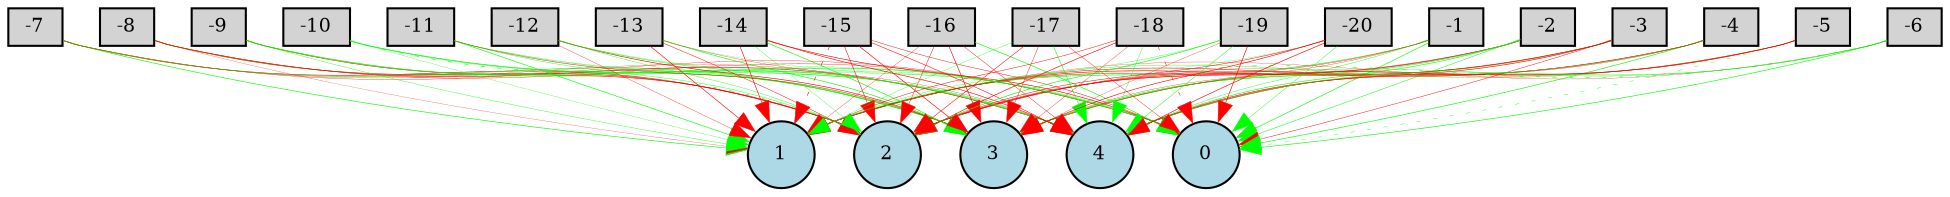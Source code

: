 digraph {
	node [fontsize=9 height=0.2 shape=circle width=0.2]
	-1 [fillcolor=lightgray shape=box style=filled]
	-2 [fillcolor=lightgray shape=box style=filled]
	-3 [fillcolor=lightgray shape=box style=filled]
	-4 [fillcolor=lightgray shape=box style=filled]
	-5 [fillcolor=lightgray shape=box style=filled]
	-6 [fillcolor=lightgray shape=box style=filled]
	-7 [fillcolor=lightgray shape=box style=filled]
	-8 [fillcolor=lightgray shape=box style=filled]
	-9 [fillcolor=lightgray shape=box style=filled]
	-10 [fillcolor=lightgray shape=box style=filled]
	-11 [fillcolor=lightgray shape=box style=filled]
	-12 [fillcolor=lightgray shape=box style=filled]
	-13 [fillcolor=lightgray shape=box style=filled]
	-14 [fillcolor=lightgray shape=box style=filled]
	-15 [fillcolor=lightgray shape=box style=filled]
	-16 [fillcolor=lightgray shape=box style=filled]
	-17 [fillcolor=lightgray shape=box style=filled]
	-18 [fillcolor=lightgray shape=box style=filled]
	-19 [fillcolor=lightgray shape=box style=filled]
	-20 [fillcolor=lightgray shape=box style=filled]
	0 [fillcolor=lightblue style=filled]
	1 [fillcolor=lightblue style=filled]
	2 [fillcolor=lightblue style=filled]
	3 [fillcolor=lightblue style=filled]
	4 [fillcolor=lightblue style=filled]
	-1 -> 0 [color=green penwidth=0.2927361393927072 style=solid]
	-1 -> 1 [color=green penwidth=0.30000000000000004 style=solid]
	-1 -> 2 [color=red penwidth=0.1820010016971001 style=solid]
	-1 -> 3 [color=red penwidth=0.14829127517707064 style=solid]
	-1 -> 4 [color=green penwidth=0.18628466603129565 style=solid]
	-2 -> 0 [color=green penwidth=0.2392532235476421 style=solid]
	-2 -> 1 [color=red penwidth=0.22111201032045397 style=solid]
	-2 -> 2 [color=red penwidth=0.30000000000000004 style=solid]
	-2 -> 3 [color=green penwidth=0.27793277735960564 style=solid]
	-2 -> 4 [color=green penwidth=0.27833937087712324 style=solid]
	-3 -> 0 [color=red penwidth=0.21535700672927643 style=solid]
	-3 -> 1 [color=red penwidth=0.30000000000000004 style=solid]
	-3 -> 2 [color=red penwidth=0.29145770412085104 style=solid]
	-3 -> 3 [color=green penwidth=0.15342982578886988 style=solid]
	-3 -> 4 [color=red penwidth=0.29710853115887614 style=solid]
	-4 -> 0 [color=green penwidth=0.29866819056066696 style=solid]
	-4 -> 1 [color=red penwidth=0.24838562569862432 style=solid]
	-4 -> 2 [color=red penwidth=0.21560325297440963 style=solid]
	-4 -> 3 [color=green penwidth=0.23824864751665706 style=solid]
	-4 -> 4 [color=red penwidth=0.16398729897418568 style=solid]
	-5 -> 0 [color=green penwidth=0.18364113875031807 style=dotted]
	-5 -> 1 [color=green penwidth=0.1729076813902053 style=solid]
	-5 -> 2 [color=red penwidth=0.10068219736410154 style=solid]
	-5 -> 3 [color=red penwidth=0.30000000000000004 style=solid]
	-5 -> 4 [color=red penwidth=0.2976353002277409 style=solid]
	-6 -> 0 [color=green penwidth=0.29648702944328165 style=solid]
	-6 -> 1 [color=red penwidth=0.12580902384819412 style=solid]
	-6 -> 2 [color=green penwidth=0.2611422793552647 style=dotted]
	-6 -> 3 [color=green penwidth=0.1661369860055723 style=solid]
	-6 -> 4 [color=green penwidth=0.23553999106541054 style=solid]
	-7 -> 0 [color=red penwidth=0.16283197501699842 style=solid]
	-7 -> 1 [color=green penwidth=0.2979114916386269 style=solid]
	-7 -> 2 [color=red penwidth=0.30000000000000004 style=solid]
	-7 -> 3 [color=green penwidth=0.30000000000000004 style=solid]
	-7 -> 4 [color=red penwidth=0.1199432061628804 style=solid]
	-8 -> 0 [color=red penwidth=0.17310208214974 style=solid]
	-8 -> 1 [color=red penwidth=0.10982754171829828 style=solid]
	-8 -> 2 [color=red penwidth=0.30000000000000004 style=solid]
	-8 -> 3 [color=green penwidth=0.22133990267339126 style=solid]
	-8 -> 4 [color=red penwidth=0.29582525046355396 style=solid]
	-9 -> 0 [color=green penwidth=0.10845772474896165 style=solid]
	-9 -> 1 [color=green penwidth=0.1741514482111277 style=solid]
	-9 -> 2 [color=red penwidth=0.2971582172823609 style=solid]
	-9 -> 3 [color=green penwidth=0.2952643476053335 style=solid]
	-9 -> 4 [color=green penwidth=0.18689382685016026 style=solid]
	-10 -> 0 [color=green penwidth=0.30000000000000004 style=solid]
	-10 -> 1 [color=green penwidth=0.13176513780746738 style=solid]
	-10 -> 2 [color=green penwidth=0.29186730975024955 style=dotted]
	-10 -> 3 [color=green penwidth=0.13482832235358616 style=solid]
	-10 -> 4 [color=green penwidth=0.172835051252631 style=solid]
	-11 -> 0 [color=green penwidth=0.147459684038097 style=solid]
	-11 -> 1 [color=green penwidth=0.2980781594552965 style=solid]
	-11 -> 2 [color=green penwidth=0.19309297810676324 style=solid]
	-11 -> 3 [color=red penwidth=0.22288383446250443 style=solid]
	-11 -> 4 [color=green penwidth=0.15647415708335366 style=solid]
	-12 -> 0 [color=green penwidth=0.14167565855407052 style=solid]
	-12 -> 1 [color=red penwidth=0.15984445433744296 style=solid]
	-12 -> 2 [color=green penwidth=0.17826033459452406 style=solid]
	-12 -> 3 [color=red penwidth=0.2960279390247903 style=solid]
	-12 -> 4 [color=green penwidth=0.24408348812767375 style=solid]
	-13 -> 0 [color=green penwidth=0.12356066843870998 style=solid]
	-13 -> 1 [color=red penwidth=0.2959695250532091 style=solid]
	-13 -> 2 [color=red penwidth=0.22206639520821342 style=solid]
	-13 -> 3 [color=green penwidth=0.29755494254729725 style=solid]
	-13 -> 4 [color=red penwidth=0.14001196471519095 style=solid]
	-14 -> 0 [color=red penwidth=0.30000000000000004 style=solid]
	-14 -> 1 [color=red penwidth=0.2928062911238884 style=solid]
	-14 -> 2 [color=green penwidth=0.15486978171709148 style=solid]
	-14 -> 3 [color=green penwidth=0.30000000000000004 style=solid]
	-14 -> 4 [color=red penwidth=0.2908159308764594 style=solid]
	-15 -> 0 [color=red penwidth=0.21657481308438886 style=solid]
	-15 -> 1 [color=red penwidth=0.30000000000000004 style=dotted]
	-15 -> 2 [color=red penwidth=0.2565630693875366 style=solid]
	-15 -> 3 [color=red penwidth=0.30000000000000004 style=solid]
	-15 -> 4 [color=red penwidth=0.26116122936404096 style=solid]
	-16 -> 0 [color=green penwidth=0.2986023788844201 style=solid]
	-16 -> 1 [color=red penwidth=0.1444596123165452 style=solid]
	-16 -> 2 [color=red penwidth=0.20767499790535088 style=solid]
	-16 -> 3 [color=red penwidth=0.2977193559160496 style=solid]
	-16 -> 4 [color=red penwidth=0.19473458291408235 style=solid]
	-17 -> 0 [color=red penwidth=0.1842212869252824 style=solid]
	-17 -> 1 [color=green penwidth=0.1530366602629829 style=solid]
	-17 -> 2 [color=red penwidth=0.2511882683030075 style=solid]
	-17 -> 3 [color=red penwidth=0.19328068628199846 style=solid]
	-17 -> 4 [color=green penwidth=0.25253212735231056 style=solid]
	-18 -> 0 [color=red penwidth=0.23313102288176452 style=dotted]
	-18 -> 1 [color=red penwidth=0.22348212706928666 style=solid]
	-18 -> 2 [color=red penwidth=0.30000000000000004 style=solid]
	-18 -> 3 [color=red penwidth=0.15687148786815486 style=solid]
	-18 -> 4 [color=green penwidth=0.17283516966591828 style=solid]
	-19 -> 0 [color=red penwidth=0.30000000000000004 style=solid]
	-19 -> 1 [color=green penwidth=0.14942777837292126 style=solid]
	-19 -> 2 [color=green penwidth=0.2969512193908168 style=solid]
	-19 -> 3 [color=red penwidth=0.1381552903253431 style=solid]
	-19 -> 4 [color=green penwidth=0.2154985101788784 style=solid]
	-20 -> 0 [color=green penwidth=0.191361762029707 style=solid]
	-20 -> 1 [color=green penwidth=0.10854029231957404 style=solid]
	-20 -> 2 [color=red penwidth=0.24142827778138873 style=solid]
	-20 -> 3 [color=red penwidth=0.2925664948327693 style=solid]
	-20 -> 4 [color=red penwidth=0.30000000000000004 style=solid]
}
